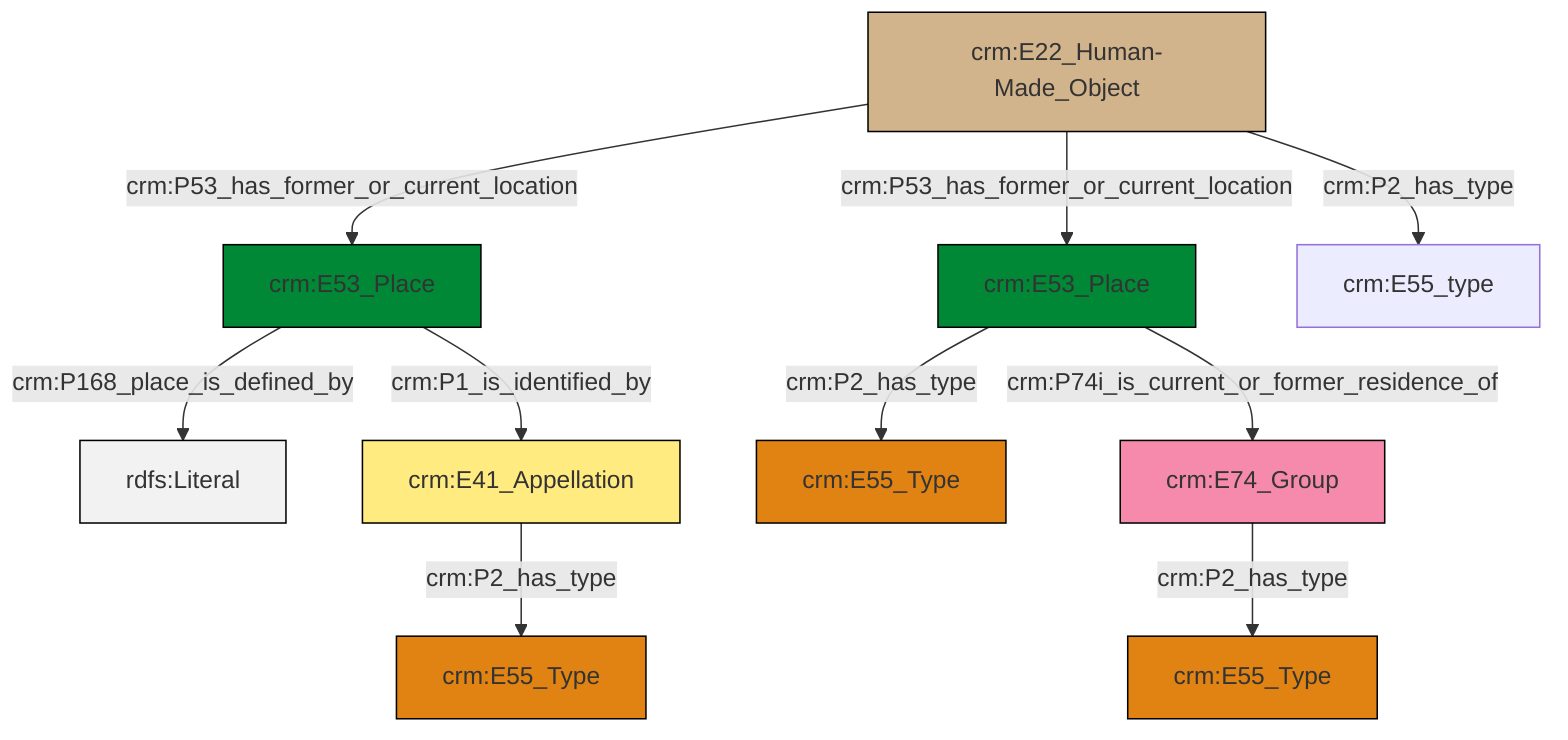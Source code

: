graph TD
classDef Literal fill:#f2f2f2,stroke:#000000;
classDef CRM_Entity fill:#FFFFFF,stroke:#000000;
classDef Temporal_Entity fill:#00C9E6, stroke:#000000;
classDef Type fill:#E18312, stroke:#000000;
classDef Time-Span fill:#2C9C91, stroke:#000000;
classDef Appellation fill:#FFEB7F, stroke:#000000;
classDef Place fill:#008836, stroke:#000000;
classDef Persistent_Item fill:#B266B2, stroke:#000000;
classDef Conceptual_Object fill:#FFD700, stroke:#000000;
classDef Physical_Thing fill:#D2B48C, stroke:#000000;
classDef Actor fill:#f58aad, stroke:#000000;
classDef PC_Classes fill:#4ce600, stroke:#000000;
classDef Multi fill:#cccccc,stroke:#000000;

2["crm:E22_Human-Made_Object"]:::Physical_Thing -->|crm:P53_has_former_or_current_location| 3["crm:E53_Place"]:::Place
6["crm:E53_Place"]:::Place -->|crm:P2_has_type| 7["crm:E55_Type"]:::Type
6["crm:E53_Place"]:::Place -->|crm:P74i_is_current_or_former_residence_of| 9["crm:E74_Group"]:::Actor
2["crm:E22_Human-Made_Object"]:::Physical_Thing -->|crm:P53_has_former_or_current_location| 6["crm:E53_Place"]:::Place
9["crm:E74_Group"]:::Actor -->|crm:P2_has_type| 4["crm:E55_Type"]:::Type
2["crm:E22_Human-Made_Object"]:::Physical_Thing -->|crm:P2_has_type| 0["crm:E55_type"]:::Default
3["crm:E53_Place"]:::Place -->|crm:P168_place_is_defined_by| 12[rdfs:Literal]:::Literal
13["crm:E41_Appellation"]:::Appellation -->|crm:P2_has_type| 14["crm:E55_Type"]:::Type
3["crm:E53_Place"]:::Place -->|crm:P1_is_identified_by| 13["crm:E41_Appellation"]:::Appellation